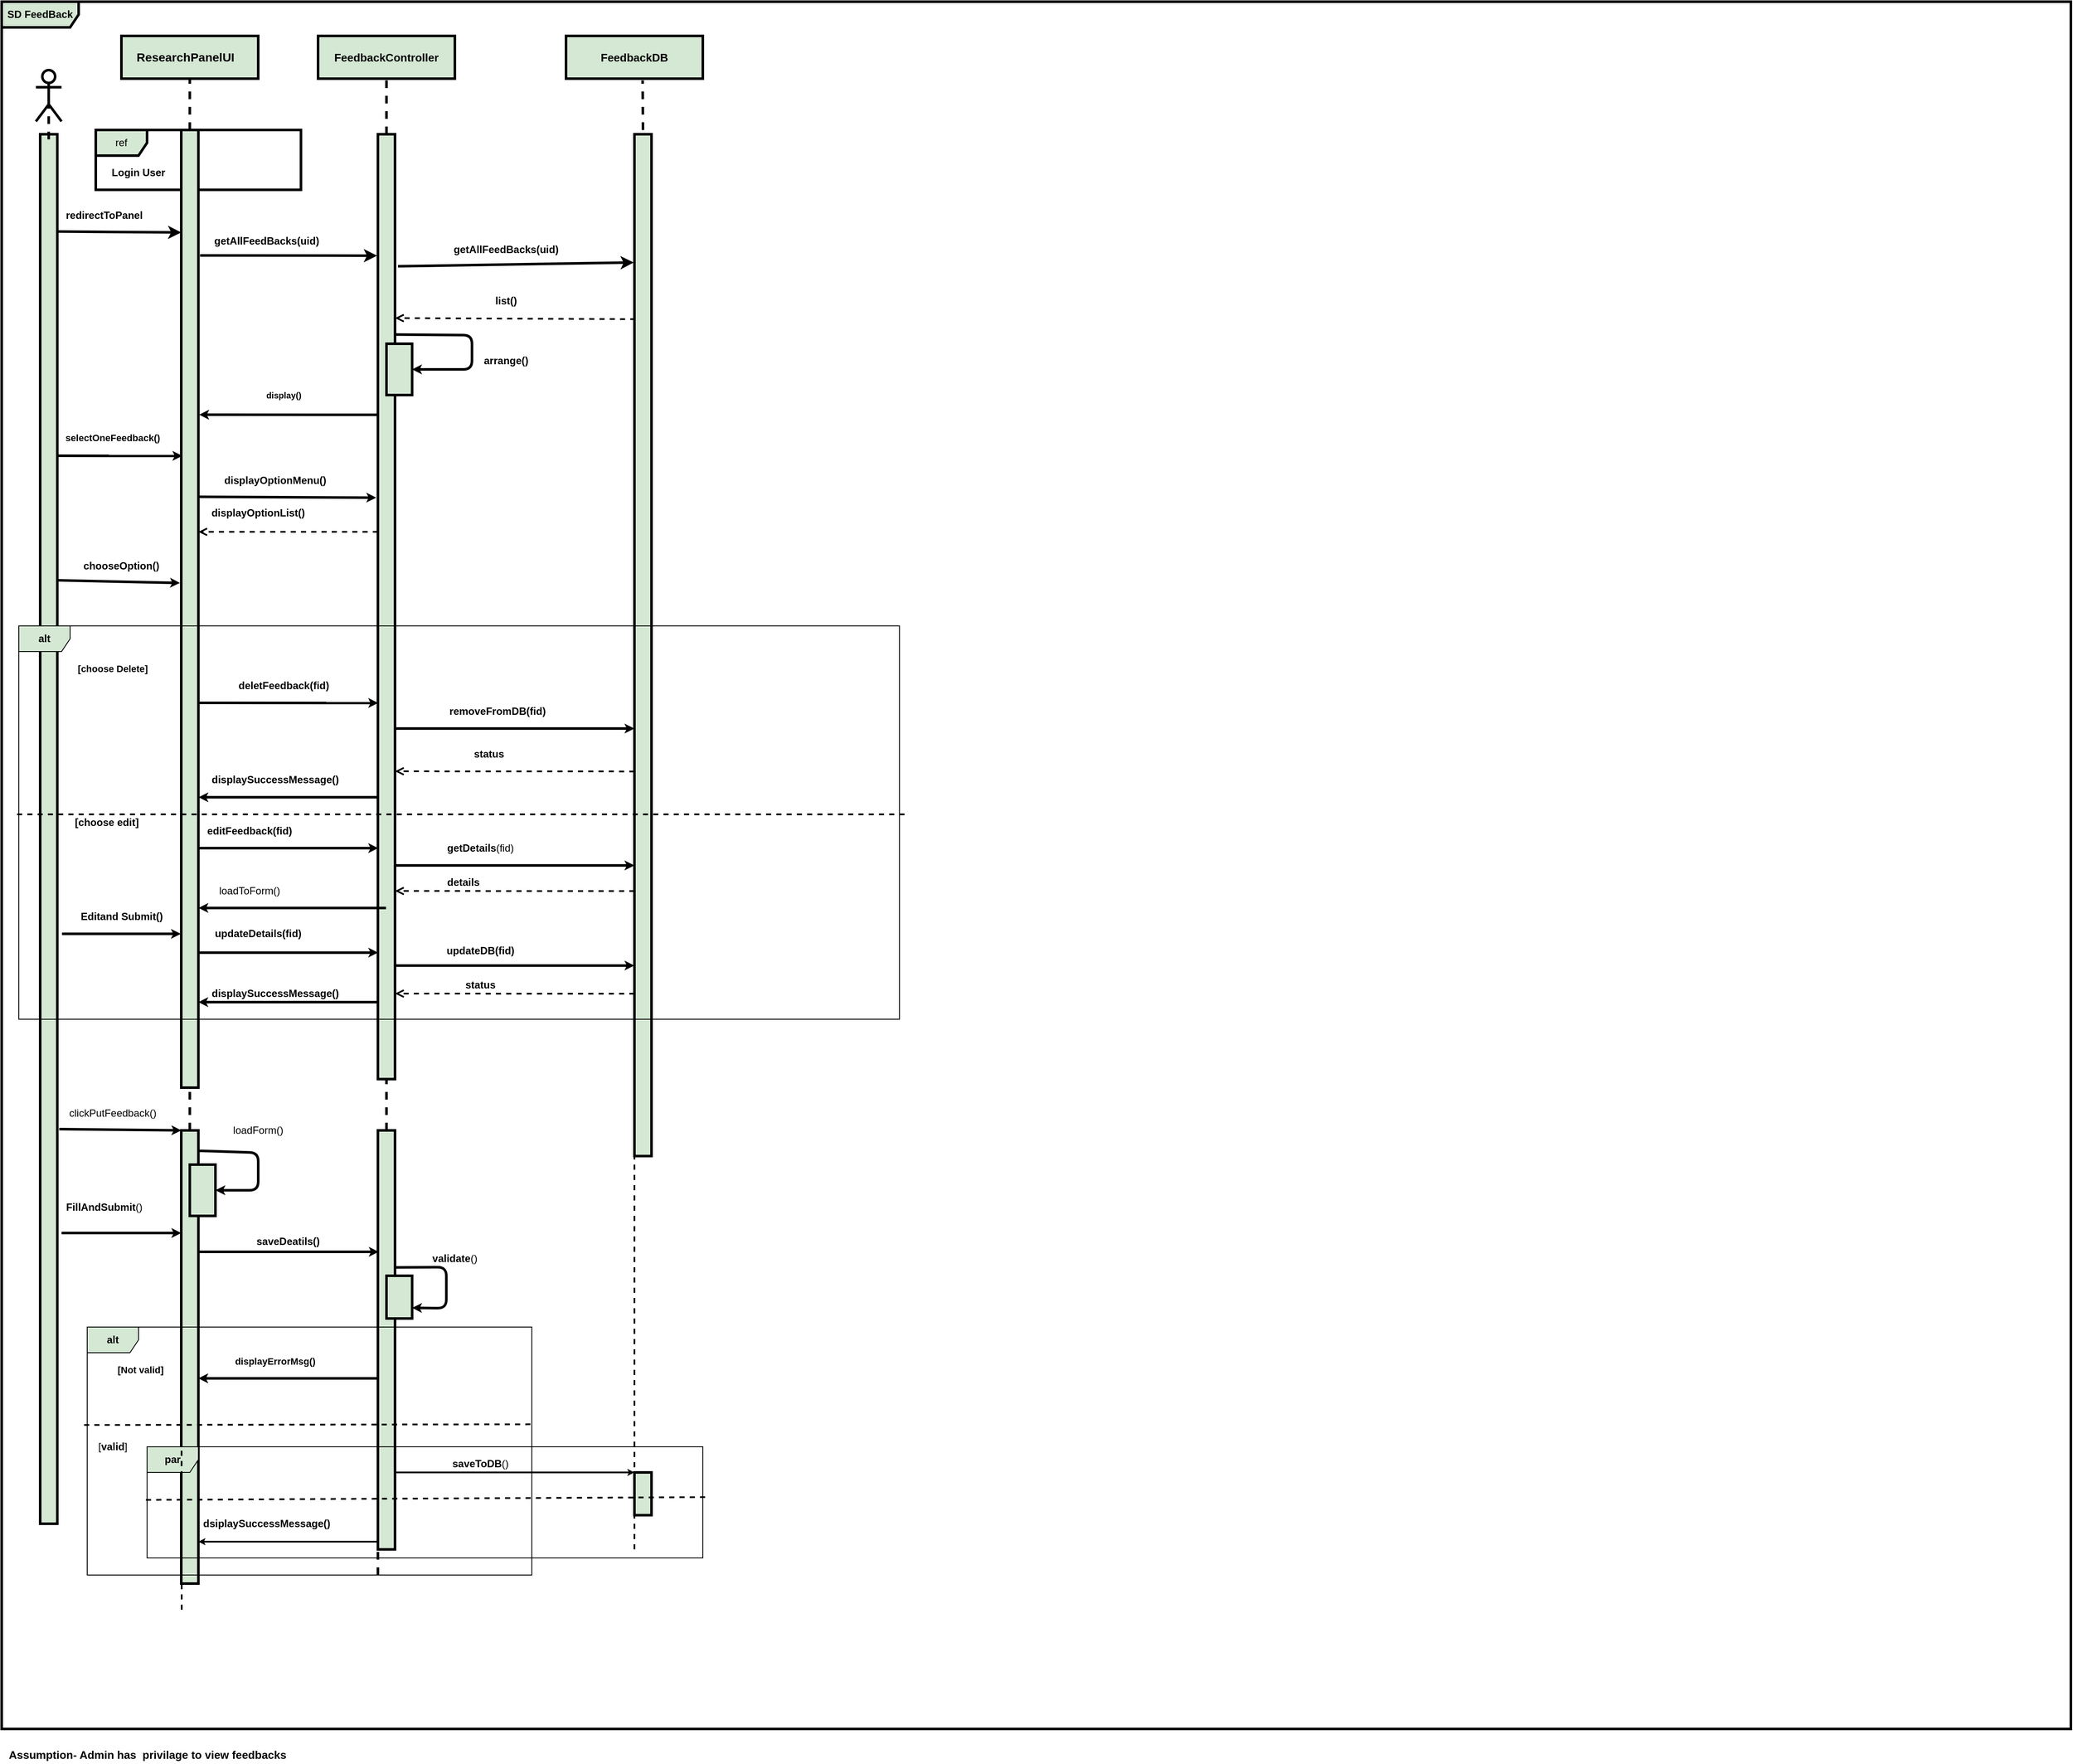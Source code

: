 <mxfile version="14.6.1" type="device"><diagram id="rHYawXg4pvVU0Ce2sVPh" name="Page-1"><mxGraphModel dx="1888" dy="1648" grid="1" gridSize="10" guides="1" tooltips="1" connect="1" arrows="1" fold="1" page="1" pageScale="1" pageWidth="850" pageHeight="1100" math="0" shadow="0"><root><mxCell id="0"/><mxCell id="1" parent="0"/><mxCell id="Ass87wu-Wkm5XdNCWYw7-1" value="&lt;b&gt;SD FeedBack&lt;/b&gt;" style="shape=umlFrame;whiteSpace=wrap;html=1;width=90;height=30;strokeWidth=3;fillColor=#d5e8d4;" parent="1" vertex="1"><mxGeometry x="-670" width="2420" height="2020" as="geometry"/></mxCell><mxCell id="Ass87wu-Wkm5XdNCWYw7-3" value="" style="shape=umlActor;verticalLabelPosition=bottom;verticalAlign=top;html=1;outlineConnect=0;strokeWidth=3;" parent="1" vertex="1"><mxGeometry x="-630" y="80" width="30" height="60" as="geometry"/></mxCell><mxCell id="Ass87wu-Wkm5XdNCWYw7-4" value="ref" style="shape=umlFrame;whiteSpace=wrap;html=1;fillColor=#D5E8D4;strokeColor=#000000;gradientColor=none;strokeWidth=3;" parent="1" vertex="1"><mxGeometry x="-560" y="150" width="240" height="70" as="geometry"/></mxCell><mxCell id="Ass87wu-Wkm5XdNCWYw7-5" value="" style="rounded=0;whiteSpace=wrap;html=1;strokeWidth=3;fillColor=#d5e8d4;" parent="1" vertex="1"><mxGeometry x="-530" y="40" width="160" height="50" as="geometry"/></mxCell><mxCell id="Ass87wu-Wkm5XdNCWYw7-6" value="&lt;font style=&quot;font-size: 14px&quot;&gt;&lt;b&gt;ResearchPanelUI&lt;/b&gt;&lt;/font&gt;" style="text;html=1;strokeColor=none;fillColor=none;align=center;verticalAlign=middle;whiteSpace=wrap;rounded=0;" parent="1" vertex="1"><mxGeometry x="-500" y="55" width="90" height="20" as="geometry"/></mxCell><mxCell id="Ass87wu-Wkm5XdNCWYw7-7" value="" style="endArrow=none;dashed=1;html=1;entryX=0.5;entryY=1;entryDx=0;entryDy=0;strokeWidth=3;exitX=0.5;exitY=0;exitDx=0;exitDy=0;" parent="1" source="Ass87wu-Wkm5XdNCWYw7-91" target="Ass87wu-Wkm5XdNCWYw7-5" edge="1"><mxGeometry width="50" height="50" relative="1" as="geometry"><mxPoint x="-450" y="1290.941" as="sourcePoint"/><mxPoint x="-190" y="280" as="targetPoint"/></mxGeometry></mxCell><mxCell id="Ass87wu-Wkm5XdNCWYw7-8" value="" style="rounded=0;whiteSpace=wrap;html=1;strokeWidth=3;fillColor=#d5e8d4;" parent="1" vertex="1"><mxGeometry x="-460" y="150" width="20" height="1120" as="geometry"/></mxCell><mxCell id="Ass87wu-Wkm5XdNCWYw7-9" value="&lt;b&gt;Login User&lt;/b&gt;" style="text;html=1;strokeColor=none;fillColor=none;align=center;verticalAlign=middle;whiteSpace=wrap;rounded=0;" parent="1" vertex="1"><mxGeometry x="-560" y="190" width="100" height="20" as="geometry"/></mxCell><mxCell id="Ass87wu-Wkm5XdNCWYw7-11" value="" style="rounded=0;whiteSpace=wrap;html=1;strokeWidth=3;fillColor=#d5e8d4;" parent="1" vertex="1"><mxGeometry x="-625" y="155" width="20" height="1625" as="geometry"/></mxCell><mxCell id="Ass87wu-Wkm5XdNCWYw7-12" value="" style="endArrow=none;dashed=1;html=1;strokeWidth=3;entryX=0.5;entryY=0.5;entryDx=0;entryDy=0;entryPerimeter=0;" parent="1" target="Ass87wu-Wkm5XdNCWYw7-3" edge="1"><mxGeometry width="50" height="50" relative="1" as="geometry"><mxPoint x="-615" y="160.941" as="sourcePoint"/><mxPoint x="-560" y="230" as="targetPoint"/></mxGeometry></mxCell><mxCell id="Ass87wu-Wkm5XdNCWYw7-14" value="" style="endArrow=classic;html=1;strokeWidth=3;exitX=1.065;exitY=0.07;exitDx=0;exitDy=0;exitPerimeter=0;entryX=0;entryY=0.107;entryDx=0;entryDy=0;entryPerimeter=0;" parent="1" source="Ass87wu-Wkm5XdNCWYw7-11" target="Ass87wu-Wkm5XdNCWYw7-8" edge="1"><mxGeometry width="50" height="50" relative="1" as="geometry"><mxPoint x="-570" y="370" as="sourcePoint"/><mxPoint x="-520" y="320" as="targetPoint"/></mxGeometry></mxCell><mxCell id="Ass87wu-Wkm5XdNCWYw7-15" value="&lt;font size=&quot;1&quot;&gt;&lt;b style=&quot;font-size: 12px&quot;&gt;redirectToPanel&lt;/b&gt;&lt;/font&gt;" style="text;html=1;strokeColor=none;fillColor=none;align=center;verticalAlign=middle;whiteSpace=wrap;rounded=0;" parent="1" vertex="1"><mxGeometry x="-570" y="240" width="40" height="20" as="geometry"/></mxCell><mxCell id="Ass87wu-Wkm5XdNCWYw7-16" value="&lt;b&gt;&lt;font style=&quot;font-size: 13px&quot;&gt;FeedbackController&lt;/font&gt;&lt;/b&gt;" style="rounded=0;whiteSpace=wrap;html=1;strokeWidth=3;fillColor=#d5e8d4;" parent="1" vertex="1"><mxGeometry x="-300" y="40" width="160" height="50" as="geometry"/></mxCell><mxCell id="Ass87wu-Wkm5XdNCWYw7-18" value="" style="rounded=0;whiteSpace=wrap;html=1;strokeWidth=3;fillColor=#d5e8d4;" parent="1" vertex="1"><mxGeometry x="-230" y="155" width="20" height="1105" as="geometry"/></mxCell><mxCell id="Ass87wu-Wkm5XdNCWYw7-19" value="" style="endArrow=none;dashed=1;html=1;strokeWidth=3;exitX=0.5;exitY=0;exitDx=0;exitDy=0;entryX=0.5;entryY=1;entryDx=0;entryDy=0;" parent="1" source="Ass87wu-Wkm5XdNCWYw7-18" target="Ass87wu-Wkm5XdNCWYw7-16" edge="1"><mxGeometry width="50" height="50" relative="1" as="geometry"><mxPoint x="-160" y="240" as="sourcePoint"/><mxPoint x="-110" y="190" as="targetPoint"/></mxGeometry></mxCell><mxCell id="Ass87wu-Wkm5XdNCWYw7-20" value="" style="endArrow=classic;html=1;strokeWidth=3;exitX=1.097;exitY=0.131;exitDx=0;exitDy=0;exitPerimeter=0;" parent="1" source="Ass87wu-Wkm5XdNCWYw7-8" edge="1"><mxGeometry width="50" height="50" relative="1" as="geometry"><mxPoint x="-360" y="360" as="sourcePoint"/><mxPoint x="-231" y="297" as="targetPoint"/></mxGeometry></mxCell><mxCell id="Ass87wu-Wkm5XdNCWYw7-21" value="&lt;font size=&quot;1&quot;&gt;&lt;b style=&quot;font-size: 12px&quot;&gt;getAllFeedBacks(uid)&lt;/b&gt;&lt;/font&gt;" style="text;html=1;strokeColor=none;fillColor=none;align=center;verticalAlign=middle;whiteSpace=wrap;rounded=0;" parent="1" vertex="1"><mxGeometry x="-380" y="270" width="40" height="20" as="geometry"/></mxCell><mxCell id="Ass87wu-Wkm5XdNCWYw7-22" value="&lt;b&gt;&lt;font style=&quot;font-size: 13px&quot;&gt;FeedbackDB&lt;/font&gt;&lt;/b&gt;" style="rounded=0;whiteSpace=wrap;html=1;strokeWidth=3;fillColor=#d5e8d4;" parent="1" vertex="1"><mxGeometry x="-10" y="40" width="160" height="50" as="geometry"/></mxCell><mxCell id="Ass87wu-Wkm5XdNCWYw7-23" value="" style="rounded=0;whiteSpace=wrap;html=1;strokeWidth=3;fillColor=#d5e8d4;" parent="1" vertex="1"><mxGeometry x="70" y="155" width="20" height="1195" as="geometry"/></mxCell><mxCell id="Ass87wu-Wkm5XdNCWYw7-24" value="" style="endArrow=none;dashed=1;html=1;strokeWidth=3;entryX=0.56;entryY=1.039;entryDx=0;entryDy=0;entryPerimeter=0;" parent="1" target="Ass87wu-Wkm5XdNCWYw7-22" edge="1"><mxGeometry width="50" height="50" relative="1" as="geometry"><mxPoint x="80" y="150" as="sourcePoint"/><mxPoint x="160" y="160" as="targetPoint"/></mxGeometry></mxCell><mxCell id="Ass87wu-Wkm5XdNCWYw7-25" value="" style="endArrow=classic;html=1;strokeWidth=3;exitX=1.174;exitY=0.137;exitDx=0;exitDy=0;exitPerimeter=0;entryX=-0.038;entryY=0.123;entryDx=0;entryDy=0;entryPerimeter=0;" parent="1" edge="1"><mxGeometry width="50" height="50" relative="1" as="geometry"><mxPoint x="-206.52" y="309.385" as="sourcePoint"/><mxPoint x="69.24" y="304.985" as="targetPoint"/></mxGeometry></mxCell><mxCell id="Ass87wu-Wkm5XdNCWYw7-26" value="&lt;b&gt;getAllFeedBacks(uid)&lt;/b&gt;" style="text;html=1;strokeColor=none;fillColor=none;align=center;verticalAlign=middle;whiteSpace=wrap;rounded=0;" parent="1" vertex="1"><mxGeometry x="-100" y="280" width="40" height="20" as="geometry"/></mxCell><mxCell id="Ass87wu-Wkm5XdNCWYw7-29" value="" style="endArrow=open;html=1;strokeWidth=2;dashed=1;endFill=0;exitX=0.056;exitY=0.181;exitDx=0;exitDy=0;exitPerimeter=0;" parent="1" source="Ass87wu-Wkm5XdNCWYw7-23" edge="1"><mxGeometry width="50" height="50" relative="1" as="geometry"><mxPoint x="-102.5" y="370" as="sourcePoint"/><mxPoint x="-210" y="370" as="targetPoint"/></mxGeometry></mxCell><mxCell id="Ass87wu-Wkm5XdNCWYw7-30" value="&lt;b&gt;list()&lt;/b&gt;" style="text;html=1;strokeColor=none;fillColor=none;align=center;verticalAlign=middle;whiteSpace=wrap;rounded=0;" parent="1" vertex="1"><mxGeometry x="-100" y="340" width="40" height="20" as="geometry"/></mxCell><mxCell id="Ass87wu-Wkm5XdNCWYw7-31" value="" style="rounded=0;whiteSpace=wrap;html=1;strokeWidth=3;fillColor=#d5e8d4;" parent="1" vertex="1"><mxGeometry x="-220" y="400" width="30" height="60" as="geometry"/></mxCell><mxCell id="Ass87wu-Wkm5XdNCWYw7-32" value="" style="endArrow=classic;html=1;endSize=2;strokeWidth=3;exitX=1.032;exitY=0.212;exitDx=0;exitDy=0;exitPerimeter=0;entryX=1;entryY=0.5;entryDx=0;entryDy=0;" parent="1" source="Ass87wu-Wkm5XdNCWYw7-18" target="Ass87wu-Wkm5XdNCWYw7-31" edge="1"><mxGeometry width="50" height="50" relative="1" as="geometry"><mxPoint x="-150" y="460" as="sourcePoint"/><mxPoint x="-100" y="410" as="targetPoint"/><Array as="points"><mxPoint x="-120" y="390"/><mxPoint x="-120" y="430"/></Array></mxGeometry></mxCell><mxCell id="Ass87wu-Wkm5XdNCWYw7-33" value="&lt;b&gt;&lt;font style=&quot;font-size: 12px&quot;&gt;arrange()&lt;/font&gt;&lt;/b&gt;" style="text;html=1;strokeColor=none;fillColor=none;align=center;verticalAlign=middle;whiteSpace=wrap;rounded=0;" parent="1" vertex="1"><mxGeometry x="-100" y="410" width="40" height="20" as="geometry"/></mxCell><mxCell id="Ass87wu-Wkm5XdNCWYw7-34" value="" style="endArrow=classic;html=1;endSize=2;strokeWidth=3;exitX=-0.003;exitY=0.297;exitDx=0;exitDy=0;exitPerimeter=0;" parent="1" source="Ass87wu-Wkm5XdNCWYw7-18" edge="1"><mxGeometry width="50" height="50" relative="1" as="geometry"><mxPoint x="-300" y="660" as="sourcePoint"/><mxPoint x="-439" y="483" as="targetPoint"/></mxGeometry></mxCell><mxCell id="Ass87wu-Wkm5XdNCWYw7-35" value="&lt;b&gt;&lt;font style=&quot;font-size: 10px&quot;&gt;display()&lt;/font&gt;&lt;/b&gt;" style="text;html=1;strokeColor=none;fillColor=none;align=center;verticalAlign=middle;whiteSpace=wrap;rounded=0;" parent="1" vertex="1"><mxGeometry x="-360" y="450" width="40" height="20" as="geometry"/></mxCell><mxCell id="Ass87wu-Wkm5XdNCWYw7-36" value="" style="endArrow=classic;html=1;endSize=2;strokeWidth=3;entryX=0.062;entryY=0.343;entryDx=0;entryDy=0;entryPerimeter=0;" parent="1" edge="1"><mxGeometry width="50" height="50" relative="1" as="geometry"><mxPoint x="-605" y="531" as="sourcePoint"/><mxPoint x="-458.76" y="531.16" as="targetPoint"/></mxGeometry></mxCell><mxCell id="Ass87wu-Wkm5XdNCWYw7-37" value="&lt;b&gt;&lt;font style=&quot;font-size: 11px&quot;&gt;selectOneFeedback()&lt;/font&gt;&lt;/b&gt;" style="text;html=1;strokeColor=none;fillColor=none;align=center;verticalAlign=middle;whiteSpace=wrap;rounded=0;" parent="1" vertex="1"><mxGeometry x="-560" y="500" width="40" height="20" as="geometry"/></mxCell><mxCell id="Ass87wu-Wkm5XdNCWYw7-40" value="" style="endArrow=classic;html=1;endSize=2;strokeWidth=3;exitX=1.003;exitY=0.383;exitDx=0;exitDy=0;exitPerimeter=0;" parent="1" source="Ass87wu-Wkm5XdNCWYw7-8" edge="1"><mxGeometry width="50" height="50" relative="1" as="geometry"><mxPoint x="-390" y="640" as="sourcePoint"/><mxPoint x="-232" y="580" as="targetPoint"/></mxGeometry></mxCell><mxCell id="Ass87wu-Wkm5XdNCWYw7-41" value="&lt;b&gt;displayOptionMenu()&lt;/b&gt;" style="text;html=1;strokeColor=none;fillColor=none;align=center;verticalAlign=middle;whiteSpace=wrap;rounded=0;" parent="1" vertex="1"><mxGeometry x="-370" y="550" width="40" height="20" as="geometry"/></mxCell><mxCell id="Ass87wu-Wkm5XdNCWYw7-42" value="" style="endArrow=open;html=1;strokeWidth=2;dashed=1;endFill=0;" parent="1" edge="1"><mxGeometry width="50" height="50" relative="1" as="geometry"><mxPoint x="-230" y="620" as="sourcePoint"/><mxPoint x="-440" y="620.03" as="targetPoint"/></mxGeometry></mxCell><mxCell id="Ass87wu-Wkm5XdNCWYw7-43" value="&lt;b&gt;displayOptionList()&lt;/b&gt;" style="text;html=1;strokeColor=none;fillColor=none;align=center;verticalAlign=middle;whiteSpace=wrap;rounded=0;" parent="1" vertex="1"><mxGeometry x="-390" y="587.5" width="40" height="20" as="geometry"/></mxCell><mxCell id="Ass87wu-Wkm5XdNCWYw7-44" value="" style="endArrow=classic;html=1;endSize=2;strokeWidth=3;exitX=0.971;exitY=0.321;exitDx=0;exitDy=0;exitPerimeter=0;entryX=-0.079;entryY=0.473;entryDx=0;entryDy=0;entryPerimeter=0;" parent="1" source="Ass87wu-Wkm5XdNCWYw7-11" target="Ass87wu-Wkm5XdNCWYw7-8" edge="1"><mxGeometry width="50" height="50" relative="1" as="geometry"><mxPoint x="-570" y="730" as="sourcePoint"/><mxPoint x="-520" y="680" as="targetPoint"/></mxGeometry></mxCell><mxCell id="Ass87wu-Wkm5XdNCWYw7-46" value="&lt;b&gt;chooseOption()&lt;/b&gt;" style="text;html=1;strokeColor=none;fillColor=none;align=center;verticalAlign=middle;whiteSpace=wrap;rounded=0;" parent="1" vertex="1"><mxGeometry x="-550" y="650" width="40" height="20" as="geometry"/></mxCell><mxCell id="Ass87wu-Wkm5XdNCWYw7-49" value="&lt;b&gt;alt&lt;/b&gt;" style="shape=umlFrame;whiteSpace=wrap;html=1;fillColor=#D5E8D4;gradientColor=none;" parent="1" vertex="1"><mxGeometry x="-650" y="730" width="1030" height="460" as="geometry"/></mxCell><mxCell id="Ass87wu-Wkm5XdNCWYw7-51" value="&lt;b&gt;&lt;font style=&quot;font-size: 11px&quot;&gt;[choose Delete]&lt;/font&gt;&lt;/b&gt;" style="text;html=1;strokeColor=none;fillColor=none;align=center;verticalAlign=middle;whiteSpace=wrap;rounded=0;" parent="1" vertex="1"><mxGeometry x="-590" y="770" width="100" height="20" as="geometry"/></mxCell><mxCell id="Ass87wu-Wkm5XdNCWYw7-52" value="" style="endArrow=classic;html=1;endSize=2;strokeWidth=3;entryX=0.408;entryY=0.196;entryDx=0;entryDy=0;entryPerimeter=0;" parent="1" target="Ass87wu-Wkm5XdNCWYw7-49" edge="1"><mxGeometry width="50" height="50" relative="1" as="geometry"><mxPoint x="-440" y="820" as="sourcePoint"/><mxPoint x="-320" y="850" as="targetPoint"/></mxGeometry></mxCell><mxCell id="Ass87wu-Wkm5XdNCWYw7-53" value="&lt;b&gt;deletFeedback(fid)&lt;/b&gt;" style="text;html=1;strokeColor=none;fillColor=none;align=center;verticalAlign=middle;whiteSpace=wrap;rounded=0;" parent="1" vertex="1"><mxGeometry x="-360" y="790" width="40" height="20" as="geometry"/></mxCell><mxCell id="Ass87wu-Wkm5XdNCWYw7-56" value="" style="endArrow=classic;html=1;endSize=2;strokeWidth=3;entryX=0.699;entryY=0.261;entryDx=0;entryDy=0;entryPerimeter=0;" parent="1" target="Ass87wu-Wkm5XdNCWYw7-49" edge="1"><mxGeometry width="50" height="50" relative="1" as="geometry"><mxPoint x="-210" y="850" as="sourcePoint"/><mxPoint x="20" y="890" as="targetPoint"/></mxGeometry></mxCell><mxCell id="Ass87wu-Wkm5XdNCWYw7-57" value="&lt;b&gt;removeFromDB(fid)&lt;/b&gt;" style="text;html=1;strokeColor=none;fillColor=none;align=center;verticalAlign=middle;whiteSpace=wrap;rounded=0;" parent="1" vertex="1"><mxGeometry x="-110" y="820" width="40" height="20" as="geometry"/></mxCell><mxCell id="Ass87wu-Wkm5XdNCWYw7-60" value="&lt;b&gt;status&lt;/b&gt;" style="text;html=1;strokeColor=none;fillColor=none;align=center;verticalAlign=middle;whiteSpace=wrap;rounded=0;" parent="1" vertex="1"><mxGeometry x="-120" y="870" width="40" height="20" as="geometry"/></mxCell><mxCell id="Ass87wu-Wkm5XdNCWYw7-61" value="" style="endArrow=classic;html=1;endSize=2;strokeWidth=3;exitX=0.408;exitY=0.727;exitDx=0;exitDy=0;exitPerimeter=0;entryX=0.204;entryY=0.727;entryDx=0;entryDy=0;entryPerimeter=0;" parent="1" edge="1"><mxGeometry width="50" height="50" relative="1" as="geometry"><mxPoint x="-229.76" y="930.42" as="sourcePoint"/><mxPoint x="-439.88" y="930.42" as="targetPoint"/></mxGeometry></mxCell><mxCell id="Ass87wu-Wkm5XdNCWYw7-62" value="&lt;b&gt;displaySuccessMessage()&lt;/b&gt;" style="text;html=1;strokeColor=none;fillColor=none;align=center;verticalAlign=middle;whiteSpace=wrap;rounded=0;" parent="1" vertex="1"><mxGeometry x="-370" y="900" width="40" height="20" as="geometry"/></mxCell><mxCell id="Ass87wu-Wkm5XdNCWYw7-64" value="" style="endArrow=open;html=1;strokeWidth=2;dashed=1;endFill=0;exitX=0.699;exitY=0.37;exitDx=0;exitDy=0;exitPerimeter=0;" parent="1" source="Ass87wu-Wkm5XdNCWYw7-49" edge="1"><mxGeometry width="50" height="50" relative="1" as="geometry"><mxPoint y="900" as="sourcePoint"/><mxPoint x="-210" y="900.03" as="targetPoint"/></mxGeometry></mxCell><mxCell id="Ass87wu-Wkm5XdNCWYw7-66" value="&lt;b&gt;[choose edit]&lt;/b&gt;" style="text;html=1;strokeColor=none;fillColor=none;align=center;verticalAlign=middle;whiteSpace=wrap;rounded=0;" parent="1" vertex="1"><mxGeometry x="-592.5" y="950" width="90" height="20" as="geometry"/></mxCell><mxCell id="Ass87wu-Wkm5XdNCWYw7-67" value="" style="endArrow=classic;html=1;endSize=2;strokeWidth=3;exitX=0.204;exitY=0.565;exitDx=0;exitDy=0;exitPerimeter=0;entryX=0.408;entryY=0.565;entryDx=0;entryDy=0;entryPerimeter=0;" parent="1" source="Ass87wu-Wkm5XdNCWYw7-49" target="Ass87wu-Wkm5XdNCWYw7-49" edge="1"><mxGeometry width="50" height="50" relative="1" as="geometry"><mxPoint x="-350" y="1070" as="sourcePoint"/><mxPoint x="-300" y="1020" as="targetPoint"/></mxGeometry></mxCell><mxCell id="Ass87wu-Wkm5XdNCWYw7-68" value="&lt;b&gt;editFeedback(fid)&lt;/b&gt;" style="text;html=1;strokeColor=none;fillColor=none;align=center;verticalAlign=middle;whiteSpace=wrap;rounded=0;" parent="1" vertex="1"><mxGeometry x="-400" y="960" width="40" height="20" as="geometry"/></mxCell><mxCell id="Ass87wu-Wkm5XdNCWYw7-69" value="" style="endArrow=classic;html=1;endSize=2;strokeWidth=3;exitX=0.427;exitY=0.609;exitDx=0;exitDy=0;exitPerimeter=0;entryX=0.699;entryY=0.609;entryDx=0;entryDy=0;entryPerimeter=0;" parent="1" source="Ass87wu-Wkm5XdNCWYw7-49" target="Ass87wu-Wkm5XdNCWYw7-49" edge="1"><mxGeometry width="50" height="50" relative="1" as="geometry"><mxPoint x="-120" y="1080" as="sourcePoint"/><mxPoint x="-70" y="1030" as="targetPoint"/></mxGeometry></mxCell><mxCell id="Ass87wu-Wkm5XdNCWYw7-70" value="&lt;b&gt;getDetails&lt;/b&gt;(fid)" style="text;html=1;strokeColor=none;fillColor=none;align=center;verticalAlign=middle;whiteSpace=wrap;rounded=0;" parent="1" vertex="1"><mxGeometry x="-130" y="980" width="40" height="20" as="geometry"/></mxCell><mxCell id="Ass87wu-Wkm5XdNCWYw7-71" value="" style="endArrow=open;html=1;strokeWidth=2;dashed=1;endFill=0;exitX=0.699;exitY=0.37;exitDx=0;exitDy=0;exitPerimeter=0;" parent="1" edge="1"><mxGeometry width="50" height="50" relative="1" as="geometry"><mxPoint x="70.0" y="1040.17" as="sourcePoint"/><mxPoint x="-209.97" y="1040.0" as="targetPoint"/></mxGeometry></mxCell><mxCell id="Ass87wu-Wkm5XdNCWYw7-72" value="&lt;b&gt;details&lt;/b&gt;" style="text;html=1;strokeColor=none;fillColor=none;align=center;verticalAlign=middle;whiteSpace=wrap;rounded=0;" parent="1" vertex="1"><mxGeometry x="-150" y="1020" width="40" height="20" as="geometry"/></mxCell><mxCell id="Ass87wu-Wkm5XdNCWYw7-73" value="" style="endArrow=classic;html=1;endSize=2;strokeWidth=3;exitX=0.417;exitY=0.717;exitDx=0;exitDy=0;exitPerimeter=0;entryX=0.204;entryY=0.717;entryDx=0;entryDy=0;entryPerimeter=0;" parent="1" source="Ass87wu-Wkm5XdNCWYw7-49" target="Ass87wu-Wkm5XdNCWYw7-49" edge="1"><mxGeometry width="50" height="50" relative="1" as="geometry"><mxPoint x="-340" y="1120" as="sourcePoint"/><mxPoint x="-290" y="1070" as="targetPoint"/></mxGeometry></mxCell><mxCell id="Ass87wu-Wkm5XdNCWYw7-74" value="loadToForm()" style="text;html=1;strokeColor=none;fillColor=none;align=center;verticalAlign=middle;whiteSpace=wrap;rounded=0;" parent="1" vertex="1"><mxGeometry x="-400" y="1030" width="40" height="20" as="geometry"/></mxCell><mxCell id="Ass87wu-Wkm5XdNCWYw7-75" value="" style="endArrow=classic;html=1;endSize=2;strokeWidth=3;exitX=0.049;exitY=0.783;exitDx=0;exitDy=0;exitPerimeter=0;entryX=0.184;entryY=0.783;entryDx=0;entryDy=0;entryPerimeter=0;" parent="1" source="Ass87wu-Wkm5XdNCWYw7-49" target="Ass87wu-Wkm5XdNCWYw7-49" edge="1"><mxGeometry width="50" height="50" relative="1" as="geometry"><mxPoint x="-530" y="1130" as="sourcePoint"/><mxPoint x="-480" y="1080" as="targetPoint"/></mxGeometry></mxCell><mxCell id="Ass87wu-Wkm5XdNCWYw7-76" value="&lt;b&gt;Editand Submit()&lt;/b&gt;" style="text;html=1;strokeColor=none;fillColor=none;align=center;verticalAlign=middle;whiteSpace=wrap;rounded=0;" parent="1" vertex="1"><mxGeometry x="-592.5" y="1060" width="125" height="20" as="geometry"/></mxCell><mxCell id="Ass87wu-Wkm5XdNCWYw7-77" value="" style="endArrow=classic;html=1;endSize=2;strokeWidth=3;exitX=0.204;exitY=0.848;exitDx=0;exitDy=0;exitPerimeter=0;entryX=0.408;entryY=0.848;entryDx=0;entryDy=0;entryPerimeter=0;" parent="1" edge="1"><mxGeometry width="50" height="50" relative="1" as="geometry"><mxPoint x="-439.88" y="1112.08" as="sourcePoint"/><mxPoint x="-229.76" y="1112.08" as="targetPoint"/></mxGeometry></mxCell><mxCell id="Ass87wu-Wkm5XdNCWYw7-78" value="&lt;b&gt;updateDetails(fid)&lt;/b&gt;" style="text;html=1;strokeColor=none;fillColor=none;align=center;verticalAlign=middle;whiteSpace=wrap;rounded=0;" parent="1" vertex="1"><mxGeometry x="-390" y="1080" width="40" height="20" as="geometry"/></mxCell><mxCell id="Ass87wu-Wkm5XdNCWYw7-79" value="" style="endArrow=classic;html=1;endSize=2;strokeWidth=3;exitX=0.427;exitY=0.87;exitDx=0;exitDy=0;exitPerimeter=0;entryX=0.699;entryY=0.87;entryDx=0;entryDy=0;entryPerimeter=0;" parent="1" edge="1"><mxGeometry width="50" height="50" relative="1" as="geometry"><mxPoint x="-210.19" y="1127.2" as="sourcePoint"/><mxPoint x="69.97" y="1127.2" as="targetPoint"/></mxGeometry></mxCell><mxCell id="Ass87wu-Wkm5XdNCWYw7-80" value="&lt;b&gt;updateDB(fid)&lt;/b&gt;" style="text;html=1;strokeColor=none;fillColor=none;align=center;verticalAlign=middle;whiteSpace=wrap;rounded=0;" parent="1" vertex="1"><mxGeometry x="-130" y="1100" width="40" height="20" as="geometry"/></mxCell><mxCell id="Ass87wu-Wkm5XdNCWYw7-81" value="" style="endArrow=open;html=1;strokeWidth=2;dashed=1;endFill=0;exitX=0.699;exitY=0.37;exitDx=0;exitDy=0;exitPerimeter=0;" parent="1" edge="1"><mxGeometry width="50" height="50" relative="1" as="geometry"><mxPoint x="70.0" y="1160.17" as="sourcePoint"/><mxPoint x="-209.97" y="1160.0" as="targetPoint"/></mxGeometry></mxCell><mxCell id="Ass87wu-Wkm5XdNCWYw7-82" value="&lt;b&gt;status&lt;/b&gt;" style="text;html=1;strokeColor=none;fillColor=none;align=center;verticalAlign=middle;whiteSpace=wrap;rounded=0;" parent="1" vertex="1"><mxGeometry x="-130" y="1140" width="40" height="20" as="geometry"/></mxCell><mxCell id="Ass87wu-Wkm5XdNCWYw7-83" value="" style="endArrow=classic;html=1;endSize=2;strokeWidth=3;exitX=0.408;exitY=0.727;exitDx=0;exitDy=0;exitPerimeter=0;entryX=0.204;entryY=0.727;entryDx=0;entryDy=0;entryPerimeter=0;" parent="1" edge="1"><mxGeometry width="50" height="50" relative="1" as="geometry"><mxPoint x="-229.88" y="1170" as="sourcePoint"/><mxPoint x="-440.0" y="1170" as="targetPoint"/></mxGeometry></mxCell><mxCell id="Ass87wu-Wkm5XdNCWYw7-84" value="&lt;b&gt;displaySuccessMessage()&lt;/b&gt;" style="text;html=1;strokeColor=none;fillColor=none;align=center;verticalAlign=middle;whiteSpace=wrap;rounded=0;" parent="1" vertex="1"><mxGeometry x="-370" y="1150" width="40" height="20" as="geometry"/></mxCell><mxCell id="Ass87wu-Wkm5XdNCWYw7-91" value="" style="rounded=0;whiteSpace=wrap;html=1;strokeWidth=3;fillColor=#d5e8d4;" parent="1" vertex="1"><mxGeometry x="-460" y="1320" width="20" height="530" as="geometry"/></mxCell><mxCell id="Ass87wu-Wkm5XdNCWYw7-92" value="" style="rounded=0;whiteSpace=wrap;html=1;strokeWidth=3;fillColor=#d5e8d4;" parent="1" vertex="1"><mxGeometry x="-230" y="1320" width="20" height="490" as="geometry"/></mxCell><mxCell id="Ass87wu-Wkm5XdNCWYw7-93" value="" style="endArrow=classic;html=1;endSize=2;strokeWidth=3;exitX=1.112;exitY=0.716;exitDx=0;exitDy=0;exitPerimeter=0;entryX=0;entryY=0;entryDx=0;entryDy=0;" parent="1" source="Ass87wu-Wkm5XdNCWYw7-11" target="Ass87wu-Wkm5XdNCWYw7-91" edge="1"><mxGeometry width="50" height="50" relative="1" as="geometry"><mxPoint x="-520" y="1370" as="sourcePoint"/><mxPoint x="-470" y="1320" as="targetPoint"/></mxGeometry></mxCell><mxCell id="Ass87wu-Wkm5XdNCWYw7-94" value="clickPutFeedback()" style="text;html=1;strokeColor=none;fillColor=none;align=center;verticalAlign=middle;whiteSpace=wrap;rounded=0;" parent="1" vertex="1"><mxGeometry x="-560" y="1290" width="40" height="20" as="geometry"/></mxCell><mxCell id="Ass87wu-Wkm5XdNCWYw7-95" value="" style="rounded=0;whiteSpace=wrap;html=1;strokeWidth=3;fillColor=#d5e8d4;" parent="1" vertex="1"><mxGeometry x="-450" y="1360" width="30" height="60" as="geometry"/></mxCell><mxCell id="Ass87wu-Wkm5XdNCWYw7-96" value="" style="endArrow=classic;html=1;endSize=2;strokeWidth=3;exitX=1.003;exitY=0.045;exitDx=0;exitDy=0;exitPerimeter=0;entryX=1;entryY=0.5;entryDx=0;entryDy=0;" parent="1" source="Ass87wu-Wkm5XdNCWYw7-91" target="Ass87wu-Wkm5XdNCWYw7-95" edge="1"><mxGeometry width="50" height="50" relative="1" as="geometry"><mxPoint x="-400" y="1390" as="sourcePoint"/><mxPoint x="-350" y="1340" as="targetPoint"/><Array as="points"><mxPoint x="-370" y="1346"/><mxPoint x="-370" y="1390"/></Array></mxGeometry></mxCell><mxCell id="Ass87wu-Wkm5XdNCWYw7-97" value="loadForm()&lt;span style=&quot;color: rgba(0 , 0 , 0 , 0) ; font-family: monospace ; font-size: 0px&quot;&gt;%3CmxGraphModel%3E%3Croot%3E%3CmxCell%20id%3D%220%22%2F%3E%3CmxCell%20id%3D%221%22%20parent%3D%220%22%2F%3E%3CmxCell%20id%3D%222%22%20value%3D%22%22%20style%3D%22endArrow%3Dclassic%3Bhtml%3D1%3BstrokeWidth%3D2%3BexitX%3D1.734%3BexitY%3D0.358%3BexitDx%3D0%3BexitDy%3D0%3BexitPerimeter%3D0%3B%22%20edge%3D%221%22%20parent%3D%221%22%3E%3CmxGeometry%20width%3D%2250%22%20height%3D%2250%22%20relative%3D%221%22%20as%3D%22geometry%22%3E%3CmxPoint%20x%3D%2280.17%22%20y%3D%22832.216%22%20as%3D%22sourcePoint%22%2F%3E%3CmxPoint%20x%3D%22175.83%22%20y%3D%22832%22%20as%3D%22targetPoint%22%2F%3E%3C%2FmxGeometry%3E%3C%2FmxCell%3E%3C%2Froot%3E%3C%2FmxGraphModel%3E&lt;/span&gt;" style="text;html=1;strokeColor=none;fillColor=none;align=center;verticalAlign=middle;whiteSpace=wrap;rounded=0;" parent="1" vertex="1"><mxGeometry x="-390" y="1310" width="40" height="20" as="geometry"/></mxCell><mxCell id="Ass87wu-Wkm5XdNCWYw7-98" value="" style="endArrow=classic;html=1;endSize=2;strokeWidth=3;" parent="1" edge="1"><mxGeometry width="50" height="50" relative="1" as="geometry"><mxPoint x="-600" y="1440" as="sourcePoint"/><mxPoint x="-460" y="1440" as="targetPoint"/></mxGeometry></mxCell><mxCell id="Ass87wu-Wkm5XdNCWYw7-99" value="&lt;b&gt;FillAndSubmit&lt;/b&gt;()" style="text;html=1;strokeColor=none;fillColor=none;align=center;verticalAlign=middle;whiteSpace=wrap;rounded=0;" parent="1" vertex="1"><mxGeometry x="-570" y="1400" width="40" height="20" as="geometry"/></mxCell><mxCell id="Ass87wu-Wkm5XdNCWYw7-100" value="" style="endArrow=classic;html=1;endSize=2;strokeWidth=3;exitX=1.05;exitY=0.329;exitDx=0;exitDy=0;exitPerimeter=0;entryX=0.044;entryY=0.302;entryDx=0;entryDy=0;entryPerimeter=0;" parent="1" edge="1"><mxGeometry width="50" height="50" relative="1" as="geometry"><mxPoint x="-439.0" y="1462.05" as="sourcePoint"/><mxPoint x="-229.12" y="1461.98" as="targetPoint"/></mxGeometry></mxCell><mxCell id="Ass87wu-Wkm5XdNCWYw7-101" value="&lt;font color=&quot;rgba(0, 0, 0, 0)&quot; face=&quot;monospace&quot;&gt;&lt;span style=&quot;font-size: 0px&quot;&gt;s&lt;/span&gt;&lt;/font&gt;" style="text;html=1;strokeColor=none;fillColor=none;align=center;verticalAlign=middle;whiteSpace=wrap;rounded=0;" parent="1" vertex="1"><mxGeometry x="-390" y="1440" width="40" height="20" as="geometry"/></mxCell><mxCell id="Ass87wu-Wkm5XdNCWYw7-102" value="&lt;span style=&quot;color: rgba(0 , 0 , 0 , 0) ; font-family: monospace ; font-size: 0px&quot;&gt;%3CmxGraphModel%3E%3Croot%3E%3CmxCell%20id%3D%220%22%2F%3E%3CmxCell%20id%3D%221%22%20parent%3D%220%22%2F%3E%3CmxCell%20id%3D%222%22%20value%3D%22%26lt%3Bb%26gt%3B%26lt%3Bfont%20style%3D%26quot%3Bfont-size%3A%2010px%26quot%3B%26gt%3BsaveDetails()%26lt%3B%2Ffont%26gt%3B%26lt%3B%2Fb%26gt%3B%22%20style%3D%22text%3Bhtml%3D1%3Balign%3Dcenter%3BverticalAlign%3Dmiddle%3Bresizable%3D0%3Bpoints%3D%5B%5D%3Bautosize%3D1%3B%22%20vertex%3D%221%22%20parent%3D%221%22%3E%3CmxGeometry%20x%3D%22217.5%22%20y%3D%22822%22%20width%3D%2272%22%20height%3D%2219%22%20as%3D%22geometry%22%2F%3E%3C%2FmxCell%3E%3C%2Froot%3E%3C%2FmxGraphModel%3E&lt;/span&gt;" style="text;html=1;strokeColor=none;fillColor=none;align=center;verticalAlign=middle;whiteSpace=wrap;rounded=0;" parent="1" vertex="1"><mxGeometry x="-390" y="1440" width="40" height="20" as="geometry"/></mxCell><mxCell id="Ass87wu-Wkm5XdNCWYw7-103" value="&lt;b&gt;saveDeatils()&lt;/b&gt;" style="text;html=1;strokeColor=none;fillColor=none;align=center;verticalAlign=middle;whiteSpace=wrap;rounded=0;" parent="1" vertex="1"><mxGeometry x="-370" y="1440" width="70" height="20" as="geometry"/></mxCell><mxCell id="Ass87wu-Wkm5XdNCWYw7-104" value="" style="rounded=0;whiteSpace=wrap;html=1;strokeWidth=3;fillColor=#d5e8d4;" parent="1" vertex="1"><mxGeometry x="-220" y="1490" width="30" height="50" as="geometry"/></mxCell><mxCell id="Ass87wu-Wkm5XdNCWYw7-105" value="" style="endArrow=classic;html=1;endSize=2;strokeWidth=3;exitX=1;exitY=0.327;exitDx=0;exitDy=0;exitPerimeter=0;entryX=1;entryY=0.75;entryDx=0;entryDy=0;" parent="1" source="Ass87wu-Wkm5XdNCWYw7-92" target="Ass87wu-Wkm5XdNCWYw7-104" edge="1"><mxGeometry width="50" height="50" relative="1" as="geometry"><mxPoint x="-100" y="1530" as="sourcePoint"/><mxPoint x="-50" y="1480" as="targetPoint"/><Array as="points"><mxPoint x="-150" y="1480"/><mxPoint x="-150" y="1528"/></Array></mxGeometry></mxCell><mxCell id="Ass87wu-Wkm5XdNCWYw7-106" value="&lt;b&gt;validate&lt;/b&gt;()" style="text;html=1;strokeColor=none;fillColor=none;align=center;verticalAlign=middle;whiteSpace=wrap;rounded=0;" parent="1" vertex="1"><mxGeometry x="-160" y="1460" width="40" height="20" as="geometry"/></mxCell><mxCell id="Ass87wu-Wkm5XdNCWYw7-107" value="&lt;b&gt;alt&lt;/b&gt;" style="shape=umlFrame;whiteSpace=wrap;html=1;fillColor=#D5E8D4;gradientColor=none;" parent="1" vertex="1"><mxGeometry x="-570" y="1550" width="520" height="290" as="geometry"/></mxCell><mxCell id="Ass87wu-Wkm5XdNCWYw7-108" value="&lt;b&gt;&lt;font style=&quot;font-size: 11px&quot;&gt;[Not valid]&lt;/font&gt;&lt;/b&gt;" style="text;html=1;strokeColor=none;fillColor=none;align=center;verticalAlign=middle;whiteSpace=wrap;rounded=0;" parent="1" vertex="1"><mxGeometry x="-545" y="1590" width="75" height="20" as="geometry"/></mxCell><mxCell id="Ass87wu-Wkm5XdNCWYw7-109" value="" style="endArrow=classic;html=1;endSize=2;strokeWidth=3;" parent="1" edge="1"><mxGeometry width="50" height="50" relative="1" as="geometry"><mxPoint x="-230" y="1610" as="sourcePoint"/><mxPoint x="-440" y="1610" as="targetPoint"/></mxGeometry></mxCell><mxCell id="Ass87wu-Wkm5XdNCWYw7-110" value="&lt;b&gt;&lt;font style=&quot;font-size: 11px&quot;&gt;displayErrorMsg()&lt;/font&gt;&lt;/b&gt;" style="text;html=1;strokeColor=none;fillColor=none;align=center;verticalAlign=middle;whiteSpace=wrap;rounded=0;" parent="1" vertex="1"><mxGeometry x="-370" y="1580" width="40" height="20" as="geometry"/></mxCell><mxCell id="Ass87wu-Wkm5XdNCWYw7-112" value="" style="endArrow=none;dashed=1;html=1;endSize=2;strokeWidth=2;exitX=-0.002;exitY=0.479;exitDx=0;exitDy=0;exitPerimeter=0;entryX=1.01;entryY=0.479;entryDx=0;entryDy=0;entryPerimeter=0;" parent="1" source="Ass87wu-Wkm5XdNCWYw7-49" target="Ass87wu-Wkm5XdNCWYw7-49" edge="1"><mxGeometry width="50" height="50" relative="1" as="geometry"><mxPoint x="-320" y="970" as="sourcePoint"/><mxPoint x="-270" y="920" as="targetPoint"/></mxGeometry></mxCell><mxCell id="Ass87wu-Wkm5XdNCWYw7-113" value="" style="endArrow=none;dashed=1;html=1;endSize=2;strokeWidth=2;exitX=-0.007;exitY=0.395;exitDx=0;exitDy=0;exitPerimeter=0;entryX=1.001;entryY=0.392;entryDx=0;entryDy=0;entryPerimeter=0;" parent="1" source="Ass87wu-Wkm5XdNCWYw7-107" target="Ass87wu-Wkm5XdNCWYw7-107" edge="1"><mxGeometry width="50" height="50" relative="1" as="geometry"><mxPoint x="-490" y="1700" as="sourcePoint"/><mxPoint x="-440" y="1650" as="targetPoint"/></mxGeometry></mxCell><mxCell id="Ass87wu-Wkm5XdNCWYw7-114" value="[&lt;b&gt;valid&lt;/b&gt;]" style="text;html=1;strokeColor=none;fillColor=none;align=center;verticalAlign=middle;whiteSpace=wrap;rounded=0;" parent="1" vertex="1"><mxGeometry x="-560" y="1680" width="40" height="20" as="geometry"/></mxCell><mxCell id="Ass87wu-Wkm5XdNCWYw7-115" value="&lt;b&gt;par&lt;/b&gt;" style="shape=umlFrame;whiteSpace=wrap;html=1;fillColor=#D5E8D4;gradientColor=none;" parent="1" vertex="1"><mxGeometry x="-500" y="1690" width="650" height="130" as="geometry"/></mxCell><mxCell id="Ass87wu-Wkm5XdNCWYw7-117" value="" style="rounded=0;whiteSpace=wrap;html=1;strokeWidth=3;fillColor=#d5e8d4;" parent="1" vertex="1"><mxGeometry x="70" y="1720" width="20" height="50" as="geometry"/></mxCell><mxCell id="Ass87wu-Wkm5XdNCWYw7-119" value="" style="endArrow=classic;html=1;endSize=2;strokeWidth=2;entryX=0;entryY=0;entryDx=0;entryDy=0;" parent="1" target="Ass87wu-Wkm5XdNCWYw7-117" edge="1"><mxGeometry width="50" height="50" relative="1" as="geometry"><mxPoint x="-210" y="1720" as="sourcePoint"/><mxPoint x="79" y="1720" as="targetPoint"/></mxGeometry></mxCell><mxCell id="Ass87wu-Wkm5XdNCWYw7-120" value="&lt;b&gt;saveToDB&lt;/b&gt;()" style="text;html=1;strokeColor=none;fillColor=none;align=center;verticalAlign=middle;whiteSpace=wrap;rounded=0;" parent="1" vertex="1"><mxGeometry x="-130" y="1700" width="40" height="20" as="geometry"/></mxCell><mxCell id="Ass87wu-Wkm5XdNCWYw7-121" value="" style="endArrow=none;dashed=1;html=1;endSize=2;strokeWidth=2;exitX=-0.002;exitY=0.478;exitDx=0;exitDy=0;exitPerimeter=0;entryX=1.008;entryY=0.453;entryDx=0;entryDy=0;entryPerimeter=0;" parent="1" source="Ass87wu-Wkm5XdNCWYw7-115" target="Ass87wu-Wkm5XdNCWYw7-115" edge="1"><mxGeometry width="50" height="50" relative="1" as="geometry"><mxPoint x="-150" y="1810" as="sourcePoint"/><mxPoint x="-100" y="1760" as="targetPoint"/></mxGeometry></mxCell><mxCell id="Ass87wu-Wkm5XdNCWYw7-125" value="" style="endArrow=none;dashed=1;html=1;endSize=2;strokeWidth=2;entryX=0;entryY=0;entryDx=0;entryDy=0;exitX=0.087;exitY=0.931;exitDx=0;exitDy=0;exitPerimeter=0;" parent="1" source="Ass87wu-Wkm5XdNCWYw7-1" target="Ass87wu-Wkm5XdNCWYw7-91" edge="1"><mxGeometry width="50" height="50" relative="1" as="geometry"><mxPoint x="-470" y="1430" as="sourcePoint"/><mxPoint x="-420" y="1380" as="targetPoint"/></mxGeometry></mxCell><mxCell id="Ass87wu-Wkm5XdNCWYw7-126" value="" style="endArrow=none;dashed=1;html=1;endSize=2;strokeWidth=3;entryX=0;entryY=0;entryDx=0;entryDy=0;" parent="1" target="Ass87wu-Wkm5XdNCWYw7-92" edge="1"><mxGeometry width="50" height="50" relative="1" as="geometry"><mxPoint x="-230" y="1840" as="sourcePoint"/><mxPoint x="-190" y="1750" as="targetPoint"/></mxGeometry></mxCell><mxCell id="Ass87wu-Wkm5XdNCWYw7-127" value="" style="endArrow=none;dashed=1;html=1;endSize=2;strokeWidth=2;entryX=0;entryY=1;entryDx=0;entryDy=0;" parent="1" target="Ass87wu-Wkm5XdNCWYw7-23" edge="1"><mxGeometry width="50" height="50" relative="1" as="geometry"><mxPoint x="70" y="1810" as="sourcePoint"/><mxPoint x="80" y="1350" as="targetPoint"/></mxGeometry></mxCell><mxCell id="Ass87wu-Wkm5XdNCWYw7-128" value="" style="endArrow=classic;html=1;endSize=2;strokeWidth=2;" parent="1" edge="1"><mxGeometry width="50" height="50" relative="1" as="geometry"><mxPoint x="-230" y="1801" as="sourcePoint"/><mxPoint x="-440" y="1801" as="targetPoint"/></mxGeometry></mxCell><mxCell id="Ass87wu-Wkm5XdNCWYw7-129" value="&lt;b&gt;dsiplaySuccessMessage()&lt;/b&gt;" style="text;html=1;strokeColor=none;fillColor=none;align=center;verticalAlign=middle;whiteSpace=wrap;rounded=0;" parent="1" vertex="1"><mxGeometry x="-380" y="1770" width="40" height="20" as="geometry"/></mxCell><mxCell id="Ass87wu-Wkm5XdNCWYw7-130" value="" style="endArrow=none;dashed=1;html=1;endSize=2;strokeWidth=3;exitX=0.5;exitY=0;exitDx=0;exitDy=0;entryX=0.5;entryY=1;entryDx=0;entryDy=0;" parent="1" source="Ass87wu-Wkm5XdNCWYw7-92" target="Ass87wu-Wkm5XdNCWYw7-18" edge="1"><mxGeometry width="50" height="50" relative="1" as="geometry"><mxPoint x="-150" y="1320" as="sourcePoint"/><mxPoint x="-100" y="1270" as="targetPoint"/></mxGeometry></mxCell><mxCell id="5-wfvET36dlh6s36dnCo-1" value="&lt;b&gt;&lt;font style=&quot;font-size: 13px&quot;&gt;Assumption- Admin has&amp;nbsp; privilage to view feedbacks&amp;nbsp;&lt;/font&gt;&lt;/b&gt;" style="text;html=1;strokeColor=none;fillColor=none;align=center;verticalAlign=middle;whiteSpace=wrap;rounded=0;" parent="1" vertex="1"><mxGeometry x="-670" y="2040" width="345" height="20" as="geometry"/></mxCell></root></mxGraphModel></diagram></mxfile>